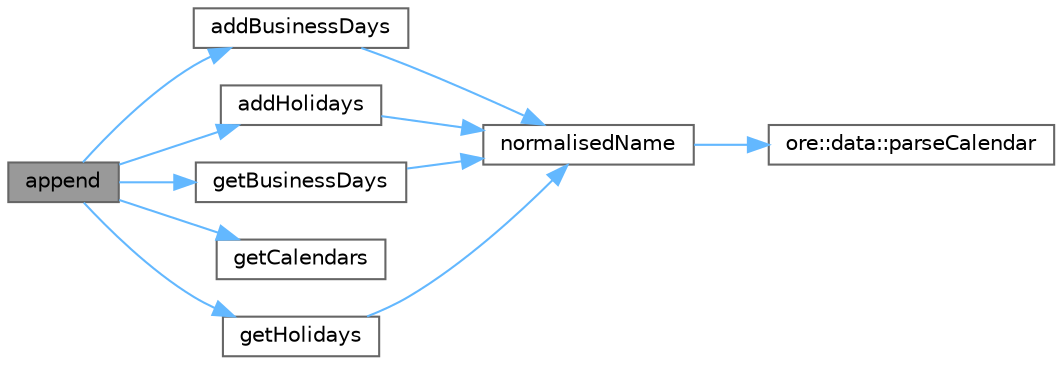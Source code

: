 digraph "append"
{
 // INTERACTIVE_SVG=YES
 // LATEX_PDF_SIZE
  bgcolor="transparent";
  edge [fontname=Helvetica,fontsize=10,labelfontname=Helvetica,labelfontsize=10];
  node [fontname=Helvetica,fontsize=10,shape=box,height=0.2,width=0.4];
  rankdir="LR";
  Node1 [label="append",height=0.2,width=0.4,color="gray40", fillcolor="grey60", style="filled", fontcolor="black",tooltip="add all holidays and business days from c to this instance"];
  Node1 -> Node2 [color="steelblue1",style="solid"];
  Node2 [label="addBusinessDays",height=0.2,width=0.4,color="grey40", fillcolor="white", style="filled",URL="$classore_1_1data_1_1_calendar_adjustment_config.html#a465dbcaac1b9aeed80b6b2259d5593cf",tooltip="This method adds d to the list of business days for cal name."];
  Node2 -> Node3 [color="steelblue1",style="solid"];
  Node3 [label="normalisedName",height=0.2,width=0.4,color="grey40", fillcolor="white", style="filled",URL="$classore_1_1data_1_1_calendar_adjustment_config.html#a6f90a7ad2494cb6396c619700af2f471",tooltip=" "];
  Node3 -> Node4 [color="steelblue1",style="solid"];
  Node4 [label="ore::data::parseCalendar",height=0.2,width=0.4,color="grey40", fillcolor="white", style="filled",URL="$group__utilities.html#ga0f72d6fcccae10a674bdcd5095200f14",tooltip="Convert text to QuantLib::Calendar."];
  Node1 -> Node5 [color="steelblue1",style="solid"];
  Node5 [label="addHolidays",height=0.2,width=0.4,color="grey40", fillcolor="white", style="filled",URL="$classore_1_1data_1_1_calendar_adjustment_config.html#ac641dca895a4e0153531968aa7a5165b",tooltip="This method adds d to the list of holidays for cal name."];
  Node5 -> Node3 [color="steelblue1",style="solid"];
  Node1 -> Node6 [color="steelblue1",style="solid"];
  Node6 [label="getBusinessDays",height=0.2,width=0.4,color="grey40", fillcolor="white", style="filled",URL="$classore_1_1data_1_1_calendar_adjustment_config.html#a8fe81ac4163892f61c91775942f933e8",tooltip="Returns all the business days for a given calname."];
  Node6 -> Node3 [color="steelblue1",style="solid"];
  Node1 -> Node7 [color="steelblue1",style="solid"];
  Node7 [label="getCalendars",height=0.2,width=0.4,color="grey40", fillcolor="white", style="filled",URL="$classore_1_1data_1_1_calendar_adjustment_config.html#a47a723524afa8727418f11759e3a3936",tooltip=" "];
  Node1 -> Node8 [color="steelblue1",style="solid"];
  Node8 [label="getHolidays",height=0.2,width=0.4,color="grey40", fillcolor="white", style="filled",URL="$classore_1_1data_1_1_calendar_adjustment_config.html#a20c55bb77d211d5c0d36dc7e8d7c1af0",tooltip="Returns all the holidays for a given cal name."];
  Node8 -> Node3 [color="steelblue1",style="solid"];
}
